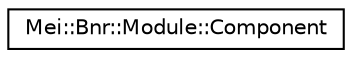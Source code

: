 digraph "Graphical Class Hierarchy"
{
  edge [fontname="Helvetica",fontsize="10",labelfontname="Helvetica",labelfontsize="10"];
  node [fontname="Helvetica",fontsize="10",shape=record];
  rankdir="LR";
  Node1 [label="Mei::Bnr::Module::Component",height=0.2,width=0.4,color="black", fillcolor="white", style="filled",URL="$a00064.html",tooltip="Describes a BNR component. "];
}
